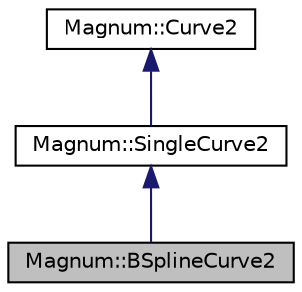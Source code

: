 digraph "Magnum::BSplineCurve2"
{
  edge [fontname="Helvetica",fontsize="10",labelfontname="Helvetica",labelfontsize="10"];
  node [fontname="Helvetica",fontsize="10",shape=record];
  Node1 [label="Magnum::BSplineCurve2",height=0.2,width=0.4,color="black", fillcolor="grey75", style="filled", fontcolor="black"];
  Node2 -> Node1 [dir="back",color="midnightblue",fontsize="10",style="solid",fontname="Helvetica"];
  Node2 [label="Magnum::SingleCurve2",height=0.2,width=0.4,color="black", fillcolor="white", style="filled",URL="$class_magnum_1_1_single_curve2.html"];
  Node3 -> Node2 [dir="back",color="midnightblue",fontsize="10",style="solid",fontname="Helvetica"];
  Node3 [label="Magnum::Curve2",height=0.2,width=0.4,color="black", fillcolor="white", style="filled",URL="$class_magnum_1_1_curve2.html"];
}
